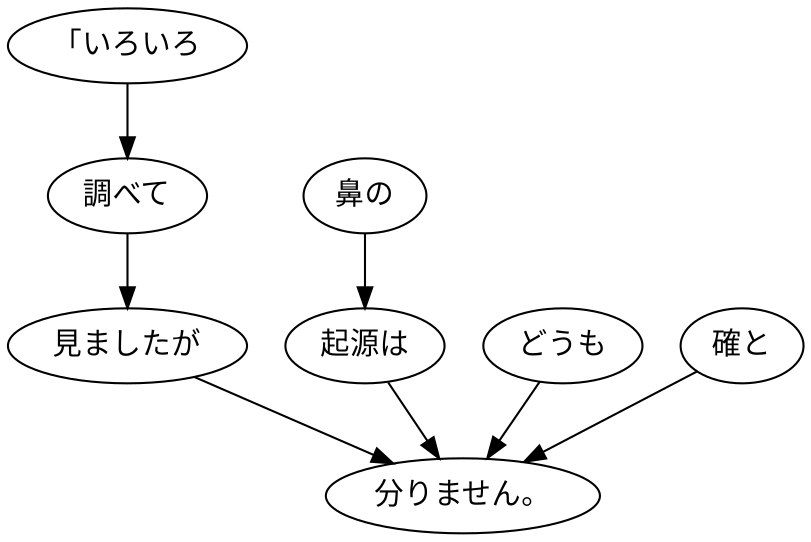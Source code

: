 digraph graph1966 {
	node0 [label="「いろいろ"];
	node1 [label="調べて"];
	node2 [label="見ましたが"];
	node3 [label="鼻の"];
	node4 [label="起源は"];
	node5 [label="どうも"];
	node6 [label="確と"];
	node7 [label="分りません。"];
	node0 -> node1;
	node1 -> node2;
	node2 -> node7;
	node3 -> node4;
	node4 -> node7;
	node5 -> node7;
	node6 -> node7;
}
